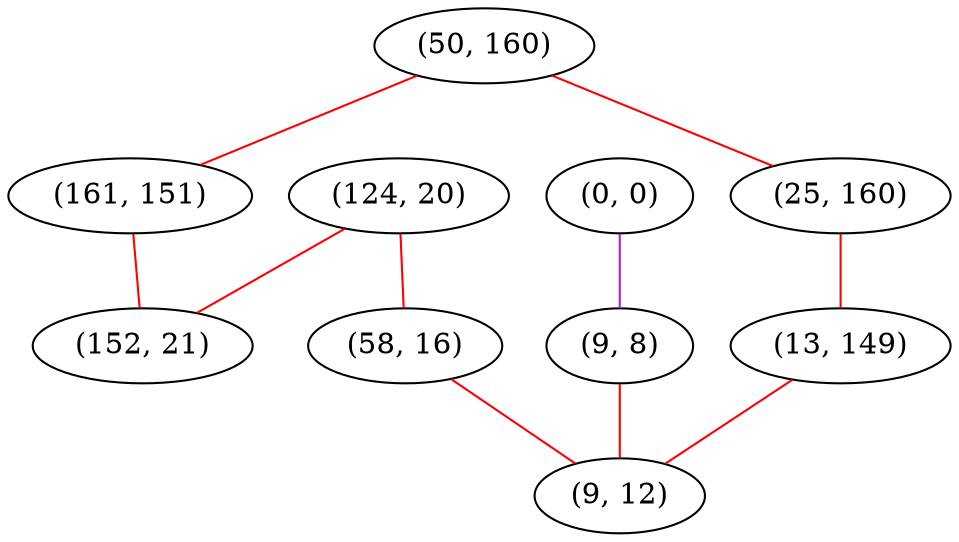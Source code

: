 graph "" {
"(50, 160)";
"(0, 0)";
"(161, 151)";
"(9, 8)";
"(25, 160)";
"(124, 20)";
"(58, 16)";
"(152, 21)";
"(13, 149)";
"(9, 12)";
"(50, 160)" -- "(25, 160)"  [color=red, key=0, weight=1];
"(50, 160)" -- "(161, 151)"  [color=red, key=0, weight=1];
"(0, 0)" -- "(9, 8)"  [color=purple, key=0, weight=4];
"(161, 151)" -- "(152, 21)"  [color=red, key=0, weight=1];
"(9, 8)" -- "(9, 12)"  [color=red, key=0, weight=1];
"(25, 160)" -- "(13, 149)"  [color=red, key=0, weight=1];
"(124, 20)" -- "(58, 16)"  [color=red, key=0, weight=1];
"(124, 20)" -- "(152, 21)"  [color=red, key=0, weight=1];
"(58, 16)" -- "(9, 12)"  [color=red, key=0, weight=1];
"(13, 149)" -- "(9, 12)"  [color=red, key=0, weight=1];
}
